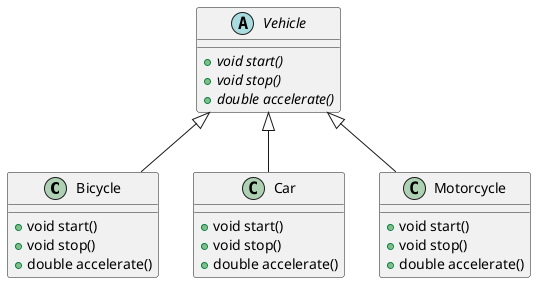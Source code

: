 @startuml
class Bicycle {
+ void start()
+ void stop()
+ double accelerate()
}

abstract class Vehicle {
+ {abstract}void start()
+ {abstract}void stop()
+ {abstract}double accelerate()
}

class Car {
+ void start()
+ void stop()
+ double accelerate()
}

class Motorcycle {
+ void start()
+ void stop()
+ double accelerate()
}



Vehicle <|-- Bicycle
Vehicle <|-- Car
Vehicle <|-- Motorcycle
@enduml